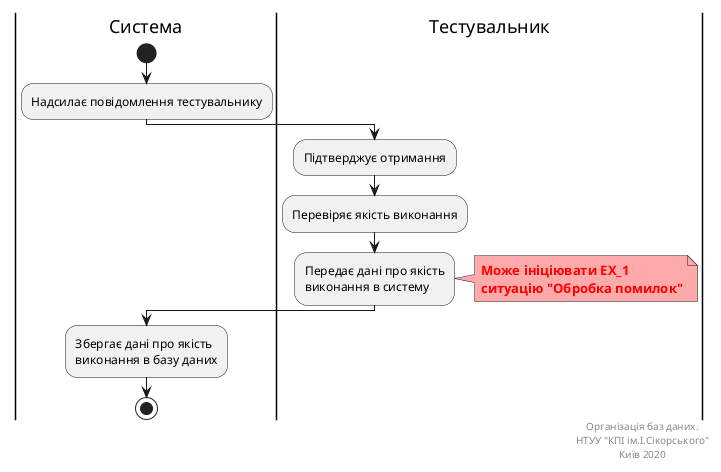 @startuml handleResult


|Система|
start
:Надсилає повідомлення тестувальнику;

|Тестувальник|
:Підтверджує отримання;
:Перевіряє якість виконання;
:Передає дані про якість
виконання в систему;
note right #ffaaaa
<font color=red><b>Може ініціювати EX_1
<font color=red><b>ситуацію "Обробка помилок"
end note

|Система|
:Збергає дані про якість
виконання в базу даних;
stop

right footer
Організація баз даних.
НТУУ "КПІ ім.І.Сікорського"
Київ 2020 
end footer
@enduml
